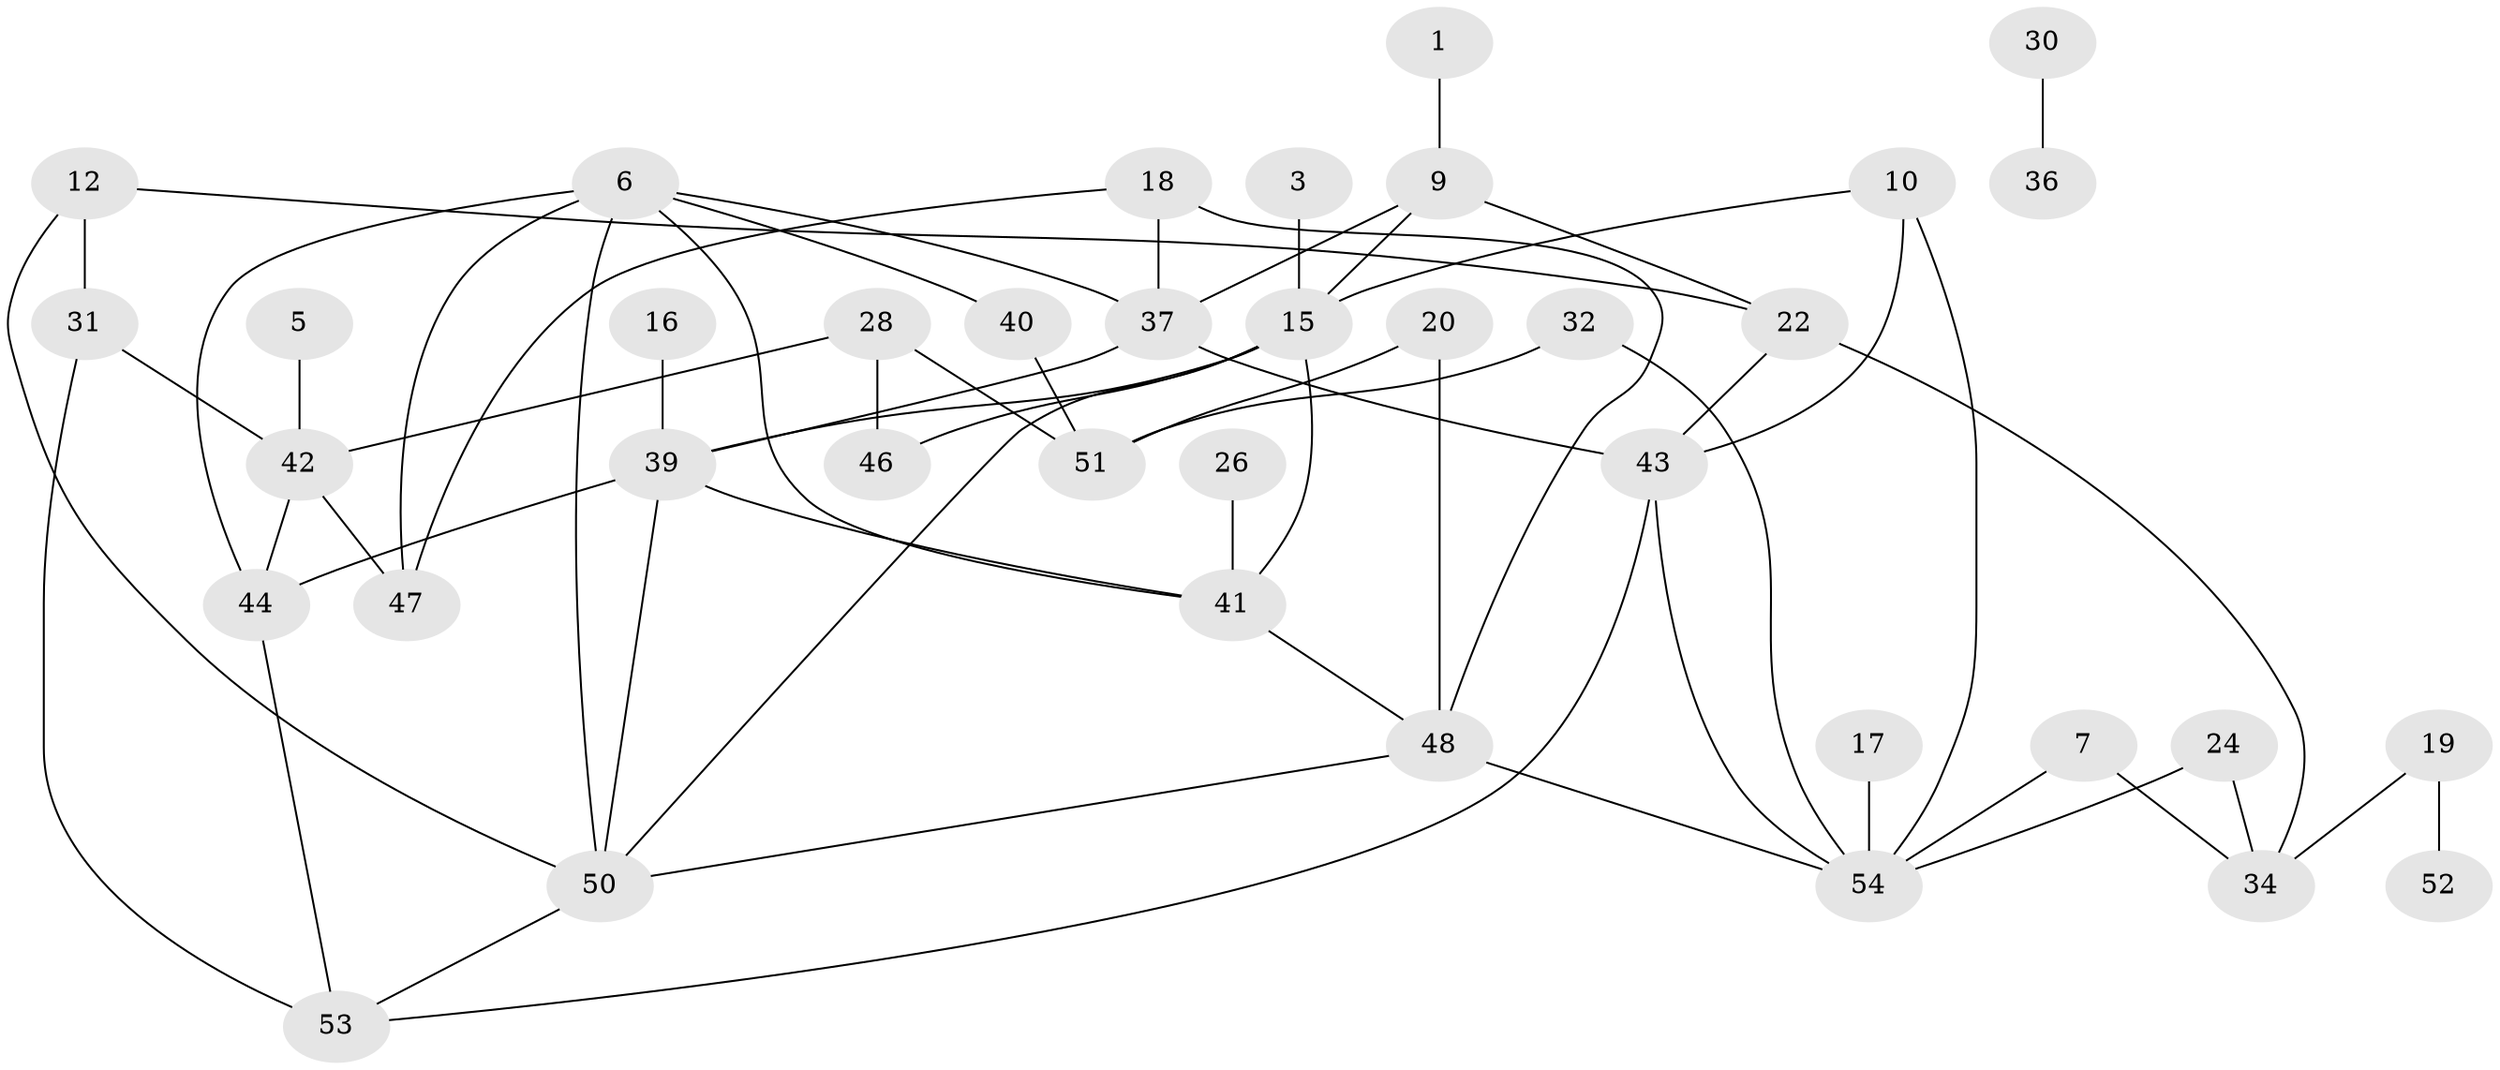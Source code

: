 // original degree distribution, {4: 0.14814814814814814, 2: 0.23148148148148148, 1: 0.2222222222222222, 3: 0.2037037037037037, 5: 0.05555555555555555, 0: 0.1388888888888889}
// Generated by graph-tools (version 1.1) at 2025/49/03/09/25 03:49:04]
// undirected, 38 vertices, 61 edges
graph export_dot {
graph [start="1"]
  node [color=gray90,style=filled];
  1;
  3;
  5;
  6;
  7;
  9;
  10;
  12;
  15;
  16;
  17;
  18;
  19;
  20;
  22;
  24;
  26;
  28;
  30;
  31;
  32;
  34;
  36;
  37;
  39;
  40;
  41;
  42;
  43;
  44;
  46;
  47;
  48;
  50;
  51;
  52;
  53;
  54;
  1 -- 9 [weight=1.0];
  3 -- 15 [weight=1.0];
  5 -- 42 [weight=1.0];
  6 -- 37 [weight=1.0];
  6 -- 40 [weight=1.0];
  6 -- 41 [weight=1.0];
  6 -- 44 [weight=1.0];
  6 -- 47 [weight=1.0];
  6 -- 50 [weight=1.0];
  7 -- 34 [weight=1.0];
  7 -- 54 [weight=1.0];
  9 -- 15 [weight=1.0];
  9 -- 22 [weight=1.0];
  9 -- 37 [weight=1.0];
  10 -- 15 [weight=1.0];
  10 -- 43 [weight=1.0];
  10 -- 54 [weight=1.0];
  12 -- 22 [weight=1.0];
  12 -- 31 [weight=1.0];
  12 -- 50 [weight=1.0];
  15 -- 39 [weight=1.0];
  15 -- 41 [weight=1.0];
  15 -- 46 [weight=1.0];
  15 -- 50 [weight=1.0];
  16 -- 39 [weight=1.0];
  17 -- 54 [weight=1.0];
  18 -- 37 [weight=1.0];
  18 -- 47 [weight=1.0];
  18 -- 48 [weight=1.0];
  19 -- 34 [weight=1.0];
  19 -- 52 [weight=1.0];
  20 -- 48 [weight=1.0];
  20 -- 51 [weight=1.0];
  22 -- 34 [weight=1.0];
  22 -- 43 [weight=1.0];
  24 -- 34 [weight=1.0];
  24 -- 54 [weight=1.0];
  26 -- 41 [weight=1.0];
  28 -- 42 [weight=1.0];
  28 -- 46 [weight=1.0];
  28 -- 51 [weight=2.0];
  30 -- 36 [weight=1.0];
  31 -- 42 [weight=1.0];
  31 -- 53 [weight=1.0];
  32 -- 51 [weight=1.0];
  32 -- 54 [weight=1.0];
  37 -- 39 [weight=1.0];
  37 -- 43 [weight=1.0];
  39 -- 41 [weight=1.0];
  39 -- 44 [weight=1.0];
  39 -- 50 [weight=1.0];
  40 -- 51 [weight=1.0];
  41 -- 48 [weight=1.0];
  42 -- 44 [weight=1.0];
  42 -- 47 [weight=1.0];
  43 -- 53 [weight=1.0];
  43 -- 54 [weight=1.0];
  44 -- 53 [weight=1.0];
  48 -- 50 [weight=1.0];
  48 -- 54 [weight=1.0];
  50 -- 53 [weight=1.0];
}
